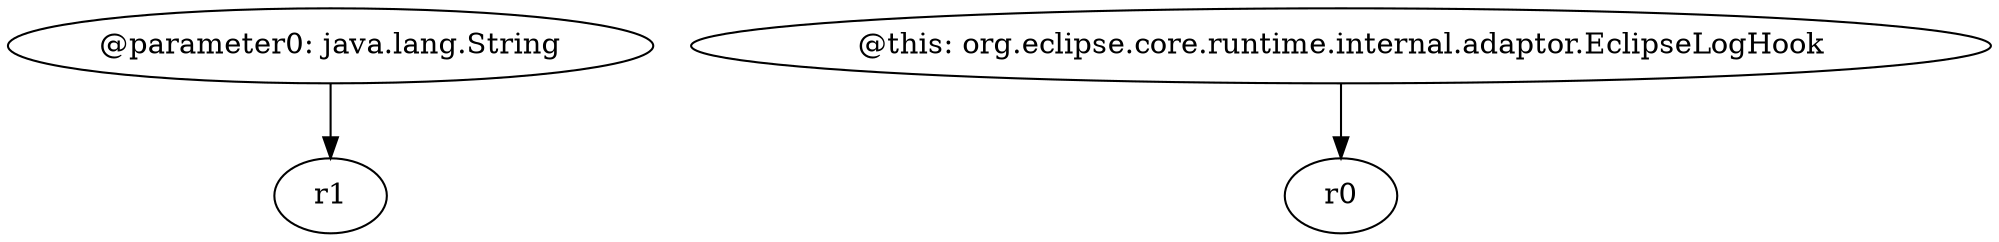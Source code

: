 digraph g {
0[label="@parameter0: java.lang.String"]
1[label="r1"]
0->1[label=""]
2[label="@this: org.eclipse.core.runtime.internal.adaptor.EclipseLogHook"]
3[label="r0"]
2->3[label=""]
}